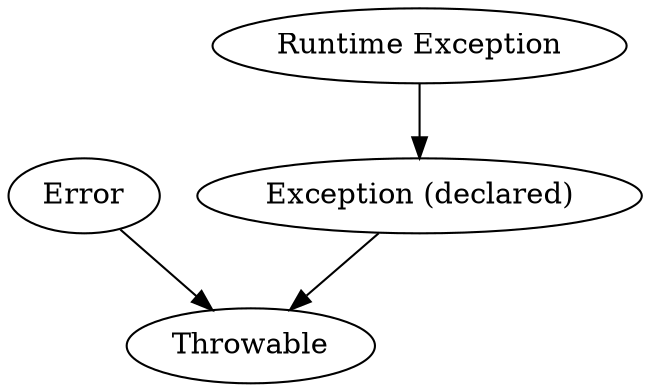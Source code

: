 digraph Exc {
  "Exception (declared)" -> "Throwable"
  "Error" -> "Throwable"
  "Runtime Exception" -> "Exception (declared)"
}
